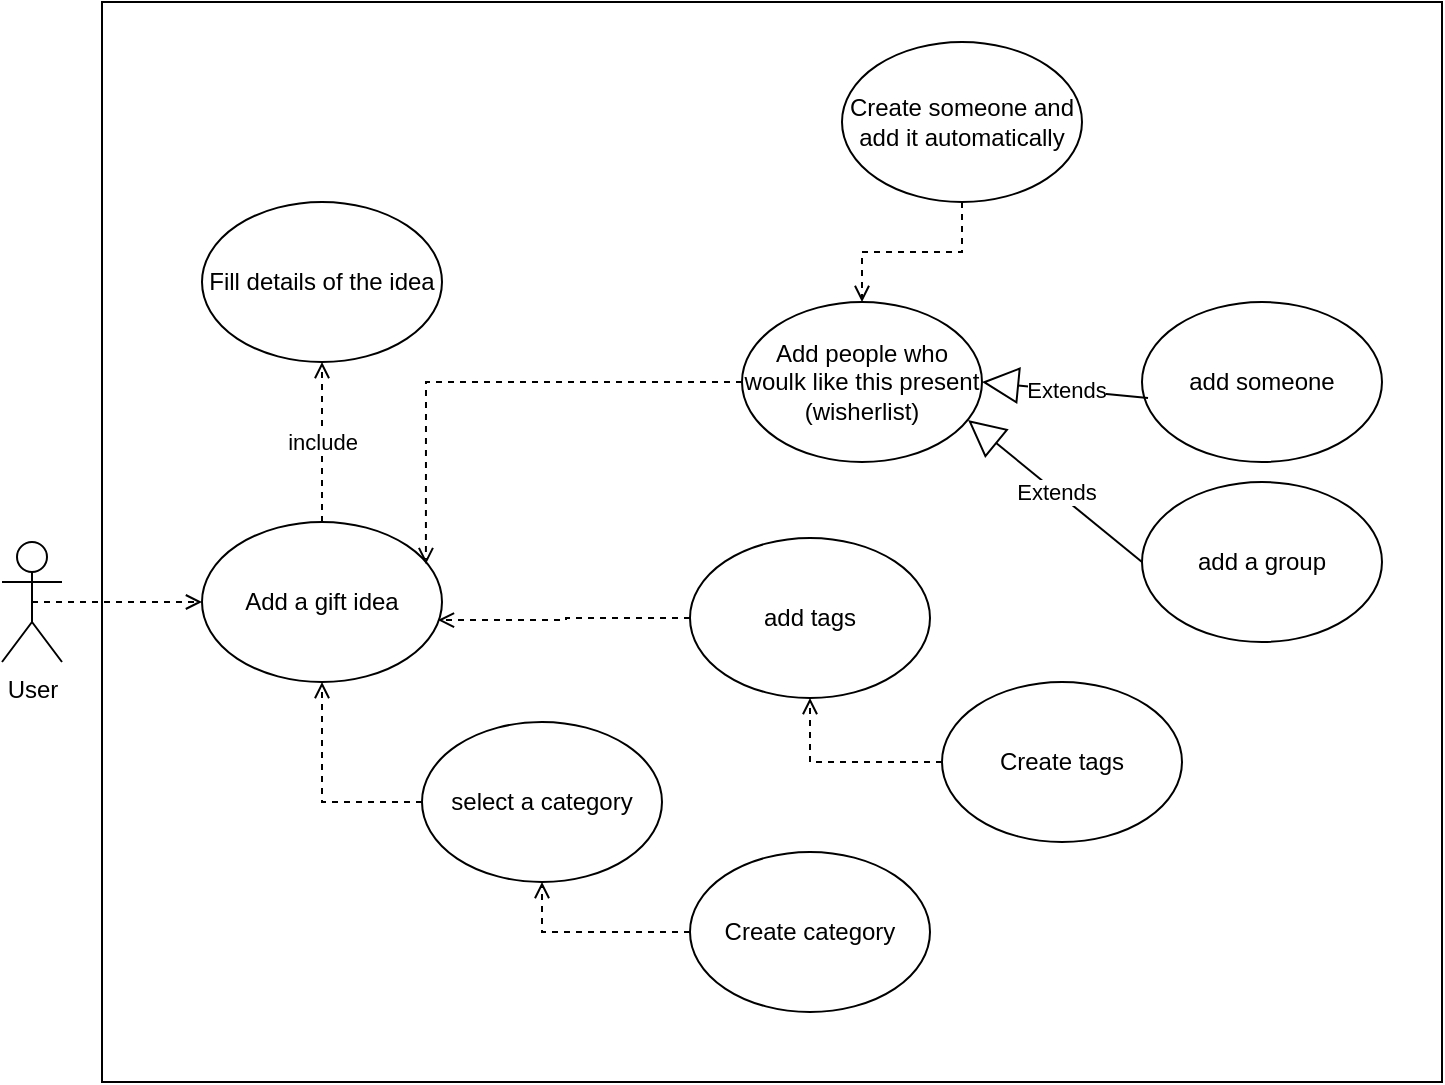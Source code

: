 <mxfile version="13.3.5" type="device"><diagram id="G8s6Onu0eLF5KWsy7Fk_" name="Page-1"><mxGraphModel dx="1355" dy="825" grid="1" gridSize="10" guides="1" tooltips="1" connect="1" arrows="1" fold="1" page="1" pageScale="1" pageWidth="827" pageHeight="1169" math="0" shadow="0"><root><mxCell id="0"/><mxCell id="1" parent="0"/><mxCell id="0OwuHofqFaS3sGsOnzMS-1" value="" style="rounded=0;whiteSpace=wrap;html=1;" vertex="1" parent="1"><mxGeometry x="120" y="120" width="670" height="540" as="geometry"/></mxCell><mxCell id="0OwuHofqFaS3sGsOnzMS-19" style="edgeStyle=orthogonalEdgeStyle;rounded=0;orthogonalLoop=1;jettySize=auto;html=1;exitX=0.5;exitY=0.5;exitDx=0;exitDy=0;exitPerimeter=0;entryX=0;entryY=0.5;entryDx=0;entryDy=0;dashed=1;endArrow=open;endFill=0;" edge="1" parent="1" source="0OwuHofqFaS3sGsOnzMS-2" target="0OwuHofqFaS3sGsOnzMS-3"><mxGeometry relative="1" as="geometry"/></mxCell><mxCell id="0OwuHofqFaS3sGsOnzMS-2" value="User" style="shape=umlActor;verticalLabelPosition=bottom;labelBackgroundColor=#ffffff;verticalAlign=top;html=1;outlineConnect=0;" vertex="1" parent="1"><mxGeometry x="70" y="390" width="30" height="60" as="geometry"/></mxCell><mxCell id="0OwuHofqFaS3sGsOnzMS-13" value="include" style="edgeStyle=orthogonalEdgeStyle;rounded=0;orthogonalLoop=1;jettySize=auto;html=1;exitX=0.5;exitY=0;exitDx=0;exitDy=0;entryX=0.5;entryY=1;entryDx=0;entryDy=0;endArrow=open;endFill=0;dashed=1;" edge="1" parent="1" source="0OwuHofqFaS3sGsOnzMS-3" target="0OwuHofqFaS3sGsOnzMS-12"><mxGeometry relative="1" as="geometry"/></mxCell><mxCell id="0OwuHofqFaS3sGsOnzMS-3" value="Add a gift idea" style="ellipse;whiteSpace=wrap;html=1;" vertex="1" parent="1"><mxGeometry x="170" y="380" width="120" height="80" as="geometry"/></mxCell><mxCell id="0OwuHofqFaS3sGsOnzMS-16" style="edgeStyle=orthogonalEdgeStyle;rounded=0;orthogonalLoop=1;jettySize=auto;html=1;exitX=0;exitY=0.5;exitDx=0;exitDy=0;entryX=0.983;entryY=0.613;entryDx=0;entryDy=0;entryPerimeter=0;dashed=1;endArrow=open;endFill=0;" edge="1" parent="1" source="0OwuHofqFaS3sGsOnzMS-4" target="0OwuHofqFaS3sGsOnzMS-3"><mxGeometry relative="1" as="geometry"/></mxCell><mxCell id="0OwuHofqFaS3sGsOnzMS-4" value="add tags" style="ellipse;whiteSpace=wrap;html=1;" vertex="1" parent="1"><mxGeometry x="414" y="388" width="120" height="80" as="geometry"/></mxCell><mxCell id="0OwuHofqFaS3sGsOnzMS-17" style="edgeStyle=orthogonalEdgeStyle;rounded=0;orthogonalLoop=1;jettySize=auto;html=1;exitX=0;exitY=0.5;exitDx=0;exitDy=0;dashed=1;endArrow=open;endFill=0;" edge="1" parent="1" source="0OwuHofqFaS3sGsOnzMS-5" target="0OwuHofqFaS3sGsOnzMS-3"><mxGeometry relative="1" as="geometry"/></mxCell><mxCell id="0OwuHofqFaS3sGsOnzMS-5" value="select a category" style="ellipse;whiteSpace=wrap;html=1;" vertex="1" parent="1"><mxGeometry x="280" y="480" width="120" height="80" as="geometry"/></mxCell><mxCell id="0OwuHofqFaS3sGsOnzMS-18" style="edgeStyle=orthogonalEdgeStyle;rounded=0;orthogonalLoop=1;jettySize=auto;html=1;exitX=0;exitY=0.5;exitDx=0;exitDy=0;entryX=0.933;entryY=0.263;entryDx=0;entryDy=0;entryPerimeter=0;dashed=1;endArrow=open;endFill=0;" edge="1" parent="1" source="0OwuHofqFaS3sGsOnzMS-6" target="0OwuHofqFaS3sGsOnzMS-3"><mxGeometry relative="1" as="geometry"/></mxCell><mxCell id="0OwuHofqFaS3sGsOnzMS-6" value="Add people who woulk like this present (wisherlist)" style="ellipse;whiteSpace=wrap;html=1;" vertex="1" parent="1"><mxGeometry x="440" y="270" width="120" height="80" as="geometry"/></mxCell><mxCell id="0OwuHofqFaS3sGsOnzMS-7" value="add someone" style="ellipse;whiteSpace=wrap;html=1;" vertex="1" parent="1"><mxGeometry x="640" y="270" width="120" height="80" as="geometry"/></mxCell><mxCell id="0OwuHofqFaS3sGsOnzMS-8" value="add a group" style="ellipse;whiteSpace=wrap;html=1;" vertex="1" parent="1"><mxGeometry x="640" y="360" width="120" height="80" as="geometry"/></mxCell><mxCell id="0OwuHofqFaS3sGsOnzMS-12" value="Fill details of the idea" style="ellipse;whiteSpace=wrap;html=1;" vertex="1" parent="1"><mxGeometry x="170" y="220" width="120" height="80" as="geometry"/></mxCell><mxCell id="0OwuHofqFaS3sGsOnzMS-14" value="Extends" style="endArrow=block;endSize=16;endFill=0;html=1;entryX=1;entryY=0.5;entryDx=0;entryDy=0;exitX=0.025;exitY=0.6;exitDx=0;exitDy=0;exitPerimeter=0;" edge="1" parent="1" source="0OwuHofqFaS3sGsOnzMS-7" target="0OwuHofqFaS3sGsOnzMS-6"><mxGeometry width="160" relative="1" as="geometry"><mxPoint x="360" y="420" as="sourcePoint"/><mxPoint x="520" y="420" as="targetPoint"/></mxGeometry></mxCell><mxCell id="0OwuHofqFaS3sGsOnzMS-15" value="Extends" style="endArrow=block;endSize=16;endFill=0;html=1;exitX=0;exitY=0.5;exitDx=0;exitDy=0;entryX=0.942;entryY=0.738;entryDx=0;entryDy=0;entryPerimeter=0;" edge="1" parent="1" source="0OwuHofqFaS3sGsOnzMS-8" target="0OwuHofqFaS3sGsOnzMS-6"><mxGeometry width="160" relative="1" as="geometry"><mxPoint x="653" y="328" as="sourcePoint"/><mxPoint x="510" y="320" as="targetPoint"/></mxGeometry></mxCell><mxCell id="0OwuHofqFaS3sGsOnzMS-26" style="edgeStyle=orthogonalEdgeStyle;rounded=0;orthogonalLoop=1;jettySize=auto;html=1;exitX=0.5;exitY=1;exitDx=0;exitDy=0;dashed=1;endArrow=open;endFill=0;" edge="1" parent="1" source="0OwuHofqFaS3sGsOnzMS-21" target="0OwuHofqFaS3sGsOnzMS-6"><mxGeometry relative="1" as="geometry"/></mxCell><mxCell id="0OwuHofqFaS3sGsOnzMS-21" value="Create someone and add it automatically" style="ellipse;whiteSpace=wrap;html=1;" vertex="1" parent="1"><mxGeometry x="490" y="140" width="120" height="80" as="geometry"/></mxCell><mxCell id="0OwuHofqFaS3sGsOnzMS-25" style="edgeStyle=orthogonalEdgeStyle;rounded=0;orthogonalLoop=1;jettySize=auto;html=1;exitX=0;exitY=0.5;exitDx=0;exitDy=0;entryX=0.5;entryY=1;entryDx=0;entryDy=0;dashed=1;endArrow=open;endFill=0;" edge="1" parent="1" source="0OwuHofqFaS3sGsOnzMS-22" target="0OwuHofqFaS3sGsOnzMS-4"><mxGeometry relative="1" as="geometry"/></mxCell><mxCell id="0OwuHofqFaS3sGsOnzMS-22" value="Create tags" style="ellipse;whiteSpace=wrap;html=1;" vertex="1" parent="1"><mxGeometry x="540" y="460" width="120" height="80" as="geometry"/></mxCell><mxCell id="0OwuHofqFaS3sGsOnzMS-24" style="edgeStyle=orthogonalEdgeStyle;rounded=0;orthogonalLoop=1;jettySize=auto;html=1;exitX=0;exitY=0.5;exitDx=0;exitDy=0;entryX=0.5;entryY=1;entryDx=0;entryDy=0;dashed=1;endArrow=open;endFill=0;" edge="1" parent="1" source="0OwuHofqFaS3sGsOnzMS-23" target="0OwuHofqFaS3sGsOnzMS-5"><mxGeometry relative="1" as="geometry"/></mxCell><mxCell id="0OwuHofqFaS3sGsOnzMS-23" value="Create category" style="ellipse;whiteSpace=wrap;html=1;" vertex="1" parent="1"><mxGeometry x="414" y="545" width="120" height="80" as="geometry"/></mxCell></root></mxGraphModel></diagram></mxfile>